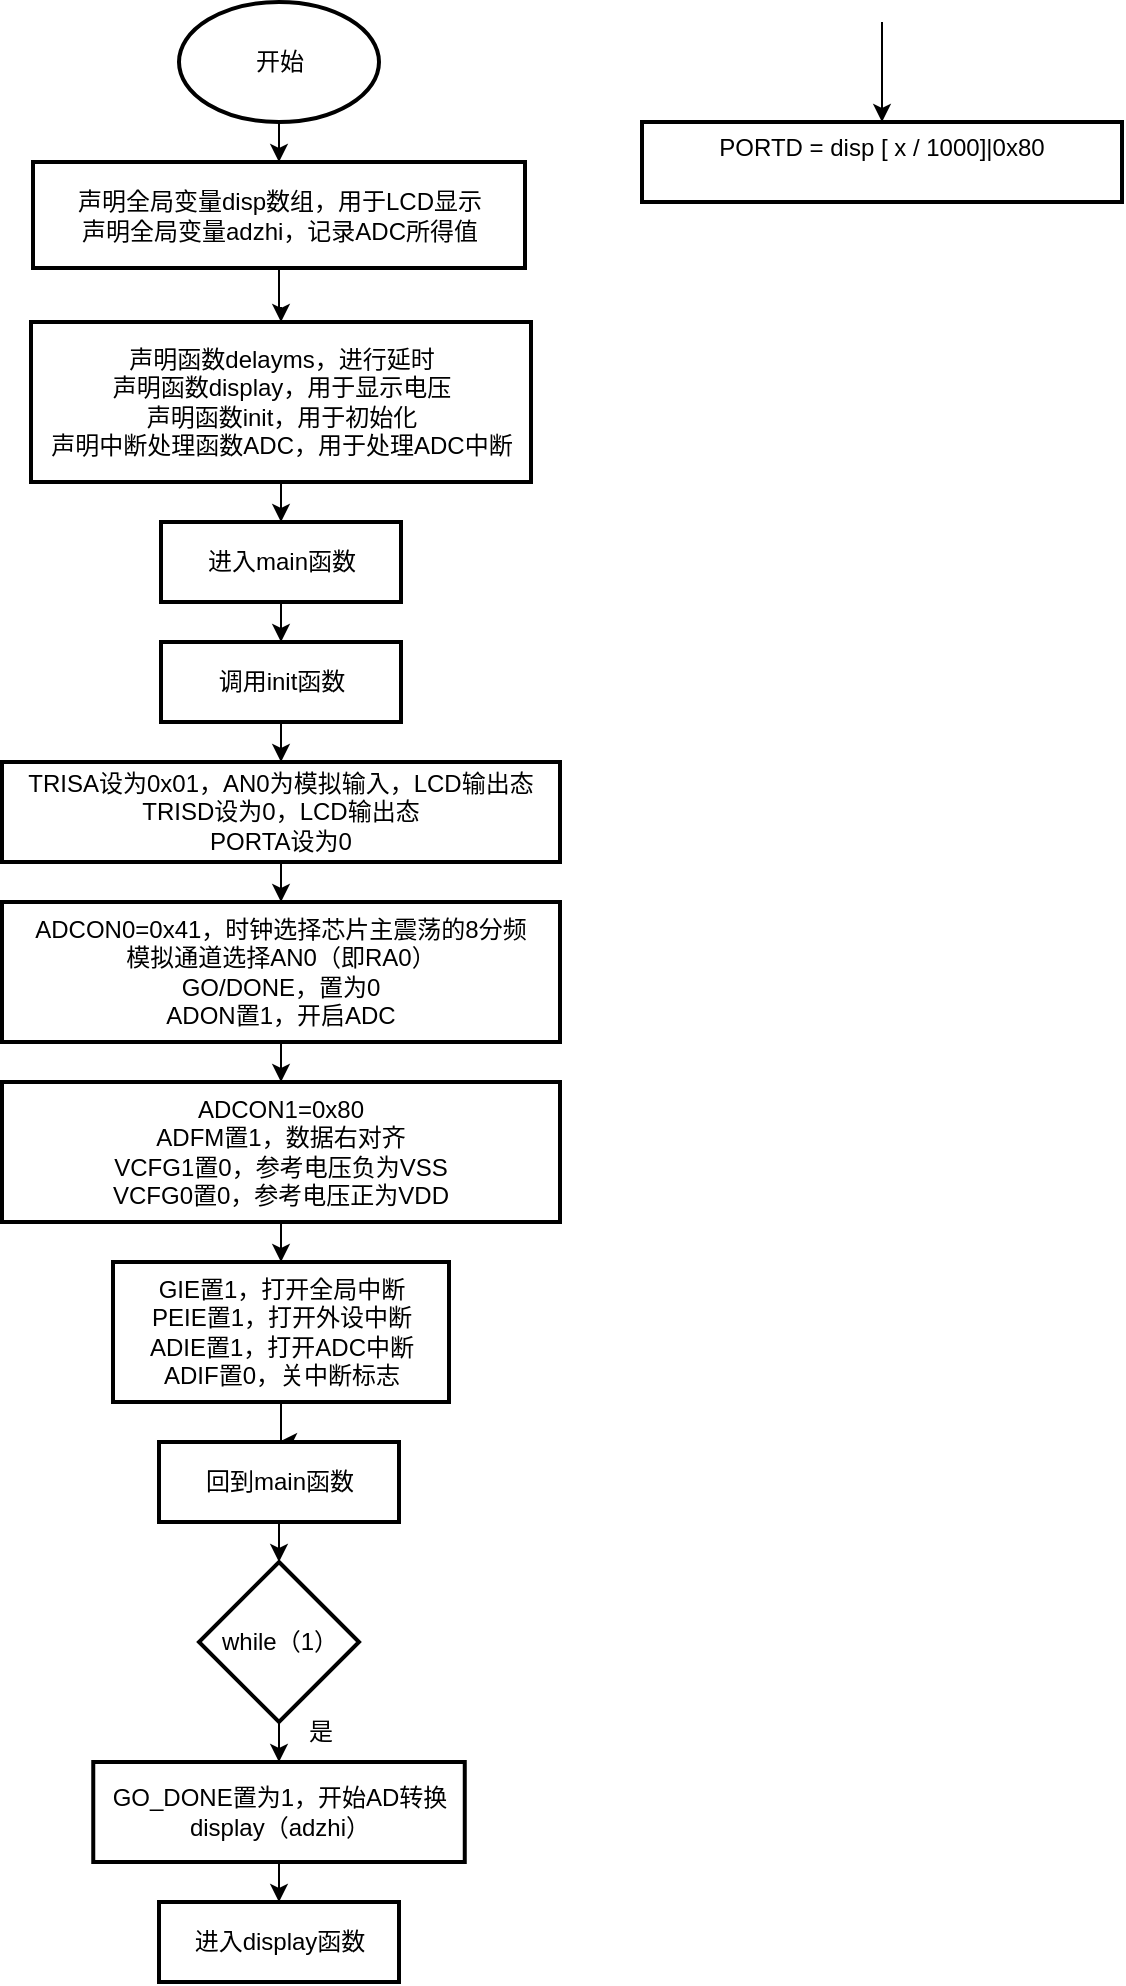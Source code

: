 <mxfile version="20.6.0" type="github">
  <diagram id="3eUY9YOZhR-SXs3_E1b9" name="第 1 页">
    <mxGraphModel dx="1504" dy="642" grid="1" gridSize="10" guides="1" tooltips="1" connect="1" arrows="1" fold="1" page="1" pageScale="1" pageWidth="827" pageHeight="1169" math="0" shadow="0">
      <root>
        <mxCell id="0" />
        <mxCell id="1" parent="0" />
        <mxCell id="0A-6d0JzJ2EYa3tkO6Nl-3" value="" style="edgeStyle=orthogonalEdgeStyle;rounded=0;orthogonalLoop=1;jettySize=auto;html=1;" edge="1" parent="1" source="0A-6d0JzJ2EYa3tkO6Nl-1" target="0A-6d0JzJ2EYa3tkO6Nl-2">
          <mxGeometry relative="1" as="geometry" />
        </mxCell>
        <mxCell id="0A-6d0JzJ2EYa3tkO6Nl-1" value="开始" style="strokeWidth=2;html=1;shape=mxgraph.flowchart.start_1;whiteSpace=wrap;" vertex="1" parent="1">
          <mxGeometry x="168.5" y="50" width="100" height="60" as="geometry" />
        </mxCell>
        <mxCell id="0A-6d0JzJ2EYa3tkO6Nl-5" value="" style="edgeStyle=orthogonalEdgeStyle;rounded=0;orthogonalLoop=1;jettySize=auto;html=1;" edge="1" parent="1" source="0A-6d0JzJ2EYa3tkO6Nl-2" target="0A-6d0JzJ2EYa3tkO6Nl-4">
          <mxGeometry relative="1" as="geometry" />
        </mxCell>
        <mxCell id="0A-6d0JzJ2EYa3tkO6Nl-2" value="声明全局变量disp数组，用于LCD显示&lt;br&gt;声明全局变量adzhi，记录ADC所得值" style="whiteSpace=wrap;html=1;strokeWidth=2;" vertex="1" parent="1">
          <mxGeometry x="95.5" y="130" width="246" height="53" as="geometry" />
        </mxCell>
        <mxCell id="0A-6d0JzJ2EYa3tkO6Nl-7" value="" style="edgeStyle=orthogonalEdgeStyle;rounded=0;orthogonalLoop=1;jettySize=auto;html=1;" edge="1" parent="1" source="0A-6d0JzJ2EYa3tkO6Nl-4" target="0A-6d0JzJ2EYa3tkO6Nl-6">
          <mxGeometry relative="1" as="geometry" />
        </mxCell>
        <mxCell id="0A-6d0JzJ2EYa3tkO6Nl-4" value="声明函数delayms，进行延时&lt;br&gt;声明函数display，用于显示电压&lt;br&gt;声明函数init，用于初始化&lt;br&gt;声明中断处理函数ADC，用于处理ADC中断" style="whiteSpace=wrap;html=1;strokeWidth=2;" vertex="1" parent="1">
          <mxGeometry x="94.5" y="210" width="250" height="80" as="geometry" />
        </mxCell>
        <mxCell id="0A-6d0JzJ2EYa3tkO6Nl-9" value="" style="edgeStyle=orthogonalEdgeStyle;rounded=0;orthogonalLoop=1;jettySize=auto;html=1;" edge="1" parent="1" source="0A-6d0JzJ2EYa3tkO6Nl-6" target="0A-6d0JzJ2EYa3tkO6Nl-8">
          <mxGeometry relative="1" as="geometry" />
        </mxCell>
        <mxCell id="0A-6d0JzJ2EYa3tkO6Nl-6" value="进入main函数" style="whiteSpace=wrap;html=1;strokeWidth=2;" vertex="1" parent="1">
          <mxGeometry x="159.5" y="310" width="120" height="40" as="geometry" />
        </mxCell>
        <mxCell id="0A-6d0JzJ2EYa3tkO6Nl-11" value="" style="edgeStyle=orthogonalEdgeStyle;rounded=0;orthogonalLoop=1;jettySize=auto;html=1;" edge="1" parent="1" source="0A-6d0JzJ2EYa3tkO6Nl-8" target="0A-6d0JzJ2EYa3tkO6Nl-10">
          <mxGeometry relative="1" as="geometry" />
        </mxCell>
        <mxCell id="0A-6d0JzJ2EYa3tkO6Nl-8" value="调用init函数" style="whiteSpace=wrap;html=1;strokeWidth=2;" vertex="1" parent="1">
          <mxGeometry x="159.5" y="370" width="120" height="40" as="geometry" />
        </mxCell>
        <mxCell id="0A-6d0JzJ2EYa3tkO6Nl-15" value="" style="edgeStyle=orthogonalEdgeStyle;rounded=0;orthogonalLoop=1;jettySize=auto;html=1;" edge="1" parent="1" source="0A-6d0JzJ2EYa3tkO6Nl-10" target="0A-6d0JzJ2EYa3tkO6Nl-14">
          <mxGeometry relative="1" as="geometry" />
        </mxCell>
        <mxCell id="0A-6d0JzJ2EYa3tkO6Nl-10" value="TRISA设为0x01，AN0为模拟输入，LCD输出态&lt;br&gt;TRISD设为0，LCD输出态&lt;br&gt;PORTA设为0&lt;br&gt;" style="whiteSpace=wrap;html=1;strokeWidth=2;" vertex="1" parent="1">
          <mxGeometry x="80" y="430" width="279" height="50" as="geometry" />
        </mxCell>
        <mxCell id="0A-6d0JzJ2EYa3tkO6Nl-17" value="" style="edgeStyle=orthogonalEdgeStyle;rounded=0;orthogonalLoop=1;jettySize=auto;html=1;" edge="1" parent="1" source="0A-6d0JzJ2EYa3tkO6Nl-14" target="0A-6d0JzJ2EYa3tkO6Nl-16">
          <mxGeometry relative="1" as="geometry" />
        </mxCell>
        <mxCell id="0A-6d0JzJ2EYa3tkO6Nl-14" value="ADCON0=0x41，时钟选择芯片主震荡的8分频&lt;br&gt;模拟通道选择AN0（即RA0）&lt;br&gt;GO/DONE，置为0&lt;br&gt;ADON置1，开启ADC" style="whiteSpace=wrap;html=1;strokeWidth=2;" vertex="1" parent="1">
          <mxGeometry x="80" y="500" width="279" height="70" as="geometry" />
        </mxCell>
        <mxCell id="0A-6d0JzJ2EYa3tkO6Nl-19" value="" style="edgeStyle=orthogonalEdgeStyle;rounded=0;orthogonalLoop=1;jettySize=auto;html=1;" edge="1" parent="1" source="0A-6d0JzJ2EYa3tkO6Nl-16" target="0A-6d0JzJ2EYa3tkO6Nl-18">
          <mxGeometry relative="1" as="geometry" />
        </mxCell>
        <mxCell id="0A-6d0JzJ2EYa3tkO6Nl-16" value="ADCON1=0x80&lt;br&gt;ADFM置1，数据右对齐&lt;br&gt;VCFG1置0，参考电压负为VSS&lt;br&gt;VCFG0置0，参考电压正为VDD" style="whiteSpace=wrap;html=1;strokeWidth=2;" vertex="1" parent="1">
          <mxGeometry x="80" y="590" width="279" height="70" as="geometry" />
        </mxCell>
        <mxCell id="0A-6d0JzJ2EYa3tkO6Nl-21" value="" style="edgeStyle=orthogonalEdgeStyle;rounded=0;orthogonalLoop=1;jettySize=auto;html=1;" edge="1" parent="1" source="0A-6d0JzJ2EYa3tkO6Nl-18" target="0A-6d0JzJ2EYa3tkO6Nl-20">
          <mxGeometry relative="1" as="geometry" />
        </mxCell>
        <mxCell id="0A-6d0JzJ2EYa3tkO6Nl-18" value="GIE置1，打开全局中断&lt;br&gt;PEIE置1，打开外设中断&lt;br&gt;ADIE置1，打开ADC中断&lt;br&gt;ADIF置0，关中断标志" style="whiteSpace=wrap;html=1;strokeWidth=2;" vertex="1" parent="1">
          <mxGeometry x="135.5" y="680" width="168" height="70" as="geometry" />
        </mxCell>
        <mxCell id="0A-6d0JzJ2EYa3tkO6Nl-25" value="" style="edgeStyle=orthogonalEdgeStyle;rounded=0;orthogonalLoop=1;jettySize=auto;html=1;" edge="1" parent="1" source="0A-6d0JzJ2EYa3tkO6Nl-20" target="0A-6d0JzJ2EYa3tkO6Nl-24">
          <mxGeometry relative="1" as="geometry" />
        </mxCell>
        <mxCell id="0A-6d0JzJ2EYa3tkO6Nl-20" value="回到main函数" style="whiteSpace=wrap;html=1;strokeWidth=2;" vertex="1" parent="1">
          <mxGeometry x="158.5" y="770" width="120" height="40" as="geometry" />
        </mxCell>
        <mxCell id="0A-6d0JzJ2EYa3tkO6Nl-27" value="" style="edgeStyle=orthogonalEdgeStyle;rounded=0;orthogonalLoop=1;jettySize=auto;html=1;" edge="1" parent="1" source="0A-6d0JzJ2EYa3tkO6Nl-24" target="0A-6d0JzJ2EYa3tkO6Nl-26">
          <mxGeometry relative="1" as="geometry" />
        </mxCell>
        <mxCell id="0A-6d0JzJ2EYa3tkO6Nl-24" value="while（1）" style="rhombus;whiteSpace=wrap;html=1;strokeWidth=2;" vertex="1" parent="1">
          <mxGeometry x="178.5" y="830" width="80" height="80" as="geometry" />
        </mxCell>
        <mxCell id="0A-6d0JzJ2EYa3tkO6Nl-30" value="" style="edgeStyle=orthogonalEdgeStyle;rounded=0;orthogonalLoop=1;jettySize=auto;html=1;" edge="1" parent="1" source="0A-6d0JzJ2EYa3tkO6Nl-26" target="0A-6d0JzJ2EYa3tkO6Nl-29">
          <mxGeometry relative="1" as="geometry" />
        </mxCell>
        <mxCell id="0A-6d0JzJ2EYa3tkO6Nl-26" value="GO_DONE置为1，开始AD转换&lt;br&gt;display（adzhi）" style="whiteSpace=wrap;html=1;strokeWidth=2;" vertex="1" parent="1">
          <mxGeometry x="125.63" y="930" width="185.75" height="50" as="geometry" />
        </mxCell>
        <mxCell id="0A-6d0JzJ2EYa3tkO6Nl-28" value="是" style="text;html=1;align=center;verticalAlign=middle;resizable=0;points=[];autosize=1;strokeColor=none;fillColor=none;" vertex="1" parent="1">
          <mxGeometry x="218.5" y="900" width="40" height="30" as="geometry" />
        </mxCell>
        <mxCell id="0A-6d0JzJ2EYa3tkO6Nl-29" value="进入display函数" style="whiteSpace=wrap;html=1;strokeWidth=2;" vertex="1" parent="1">
          <mxGeometry x="158.5" y="1000" width="120" height="40" as="geometry" />
        </mxCell>
        <mxCell id="0A-6d0JzJ2EYa3tkO6Nl-37" value="" style="edgeStyle=orthogonalEdgeStyle;rounded=0;orthogonalLoop=1;jettySize=auto;html=1;" edge="1" parent="1" target="0A-6d0JzJ2EYa3tkO6Nl-36">
          <mxGeometry relative="1" as="geometry">
            <mxPoint x="520" y="60" as="sourcePoint" />
            <Array as="points">
              <mxPoint x="520" y="60" />
            </Array>
          </mxGeometry>
        </mxCell>
        <mxCell id="0A-6d0JzJ2EYa3tkO6Nl-36" value="&lt;div&gt;PORTD = disp [ x / 1000]&lt;span style=&quot;background-color: initial;&quot;&gt;|&lt;/span&gt;&lt;span style=&quot;background-color: initial;&quot;&gt;0x80&lt;/span&gt;&lt;/div&gt;&lt;div&gt;&lt;br&gt;&lt;/div&gt;" style="whiteSpace=wrap;html=1;strokeWidth=2;" vertex="1" parent="1">
          <mxGeometry x="400" y="110" width="240" height="40" as="geometry" />
        </mxCell>
      </root>
    </mxGraphModel>
  </diagram>
</mxfile>
